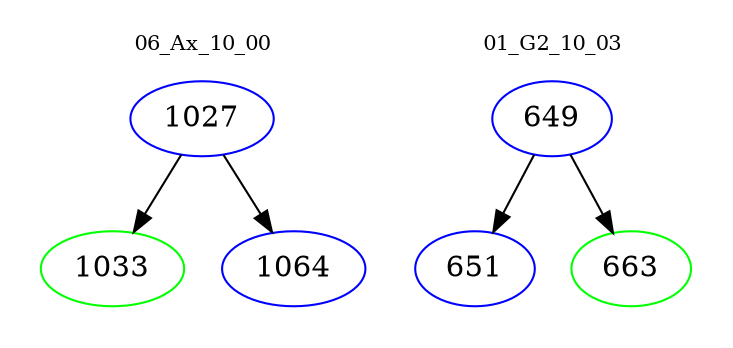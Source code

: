 digraph{
subgraph cluster_0 {
color = white
label = "06_Ax_10_00";
fontsize=10;
T0_1027 [label="1027", color="blue"]
T0_1027 -> T0_1033 [color="black"]
T0_1033 [label="1033", color="green"]
T0_1027 -> T0_1064 [color="black"]
T0_1064 [label="1064", color="blue"]
}
subgraph cluster_1 {
color = white
label = "01_G2_10_03";
fontsize=10;
T1_649 [label="649", color="blue"]
T1_649 -> T1_651 [color="black"]
T1_651 [label="651", color="blue"]
T1_649 -> T1_663 [color="black"]
T1_663 [label="663", color="green"]
}
}
